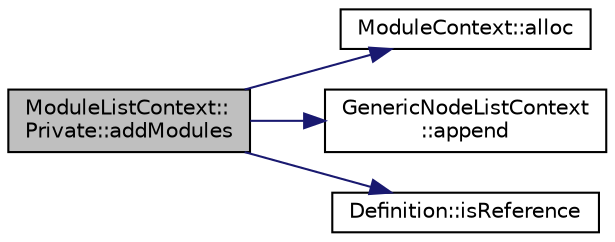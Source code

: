 digraph "ModuleListContext::Private::addModules"
{
 // LATEX_PDF_SIZE
  edge [fontname="Helvetica",fontsize="10",labelfontname="Helvetica",labelfontsize="10"];
  node [fontname="Helvetica",fontsize="10",shape=record];
  rankdir="LR";
  Node1 [label="ModuleListContext::\lPrivate::addModules",height=0.2,width=0.4,color="black", fillcolor="grey75", style="filled", fontcolor="black",tooltip=" "];
  Node1 -> Node2 [color="midnightblue",fontsize="10",style="solid"];
  Node2 [label="ModuleContext::alloc",height=0.2,width=0.4,color="black", fillcolor="white", style="filled",URL="$classModuleContext.html#af7072ec5119d14d657153a56cefdfd3a",tooltip=" "];
  Node1 -> Node3 [color="midnightblue",fontsize="10",style="solid"];
  Node3 [label="GenericNodeListContext\l::append",height=0.2,width=0.4,color="black", fillcolor="white", style="filled",URL="$classGenericNodeListContext.html#a1e3defa7bc050ae33e2fbabba7a20643",tooltip=" "];
  Node1 -> Node4 [color="midnightblue",fontsize="10",style="solid"];
  Node4 [label="Definition::isReference",height=0.2,width=0.4,color="black", fillcolor="white", style="filled",URL="$classDefinition.html#ae1c69242fea84675cf9a07b0ba22f52f",tooltip=" "];
}
